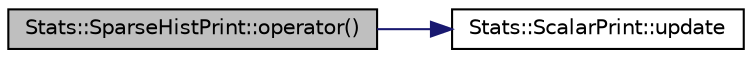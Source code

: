 digraph G
{
  edge [fontname="Helvetica",fontsize="10",labelfontname="Helvetica",labelfontsize="10"];
  node [fontname="Helvetica",fontsize="10",shape=record];
  rankdir=LR;
  Node1 [label="Stats::SparseHistPrint::operator()",height=0.2,width=0.4,color="black", fillcolor="grey75", style="filled" fontcolor="black"];
  Node1 -> Node2 [color="midnightblue",fontsize="10",style="solid",fontname="Helvetica"];
  Node2 [label="Stats::ScalarPrint::update",height=0.2,width=0.4,color="black", fillcolor="white", style="filled",URL="$structStats_1_1ScalarPrint.html#aa08fb14872273da3cfeb8400168294a8"];
}
